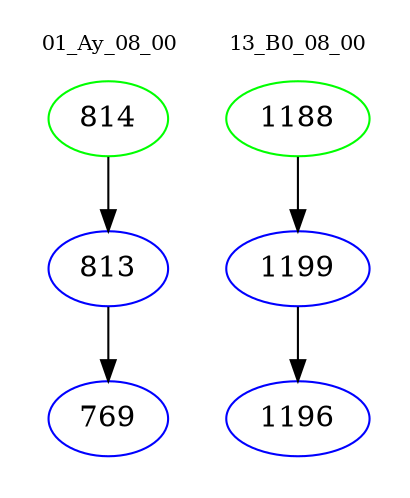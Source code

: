 digraph{
subgraph cluster_0 {
color = white
label = "01_Ay_08_00";
fontsize=10;
T0_814 [label="814", color="green"]
T0_814 -> T0_813 [color="black"]
T0_813 [label="813", color="blue"]
T0_813 -> T0_769 [color="black"]
T0_769 [label="769", color="blue"]
}
subgraph cluster_1 {
color = white
label = "13_B0_08_00";
fontsize=10;
T1_1188 [label="1188", color="green"]
T1_1188 -> T1_1199 [color="black"]
T1_1199 [label="1199", color="blue"]
T1_1199 -> T1_1196 [color="black"]
T1_1196 [label="1196", color="blue"]
}
}
